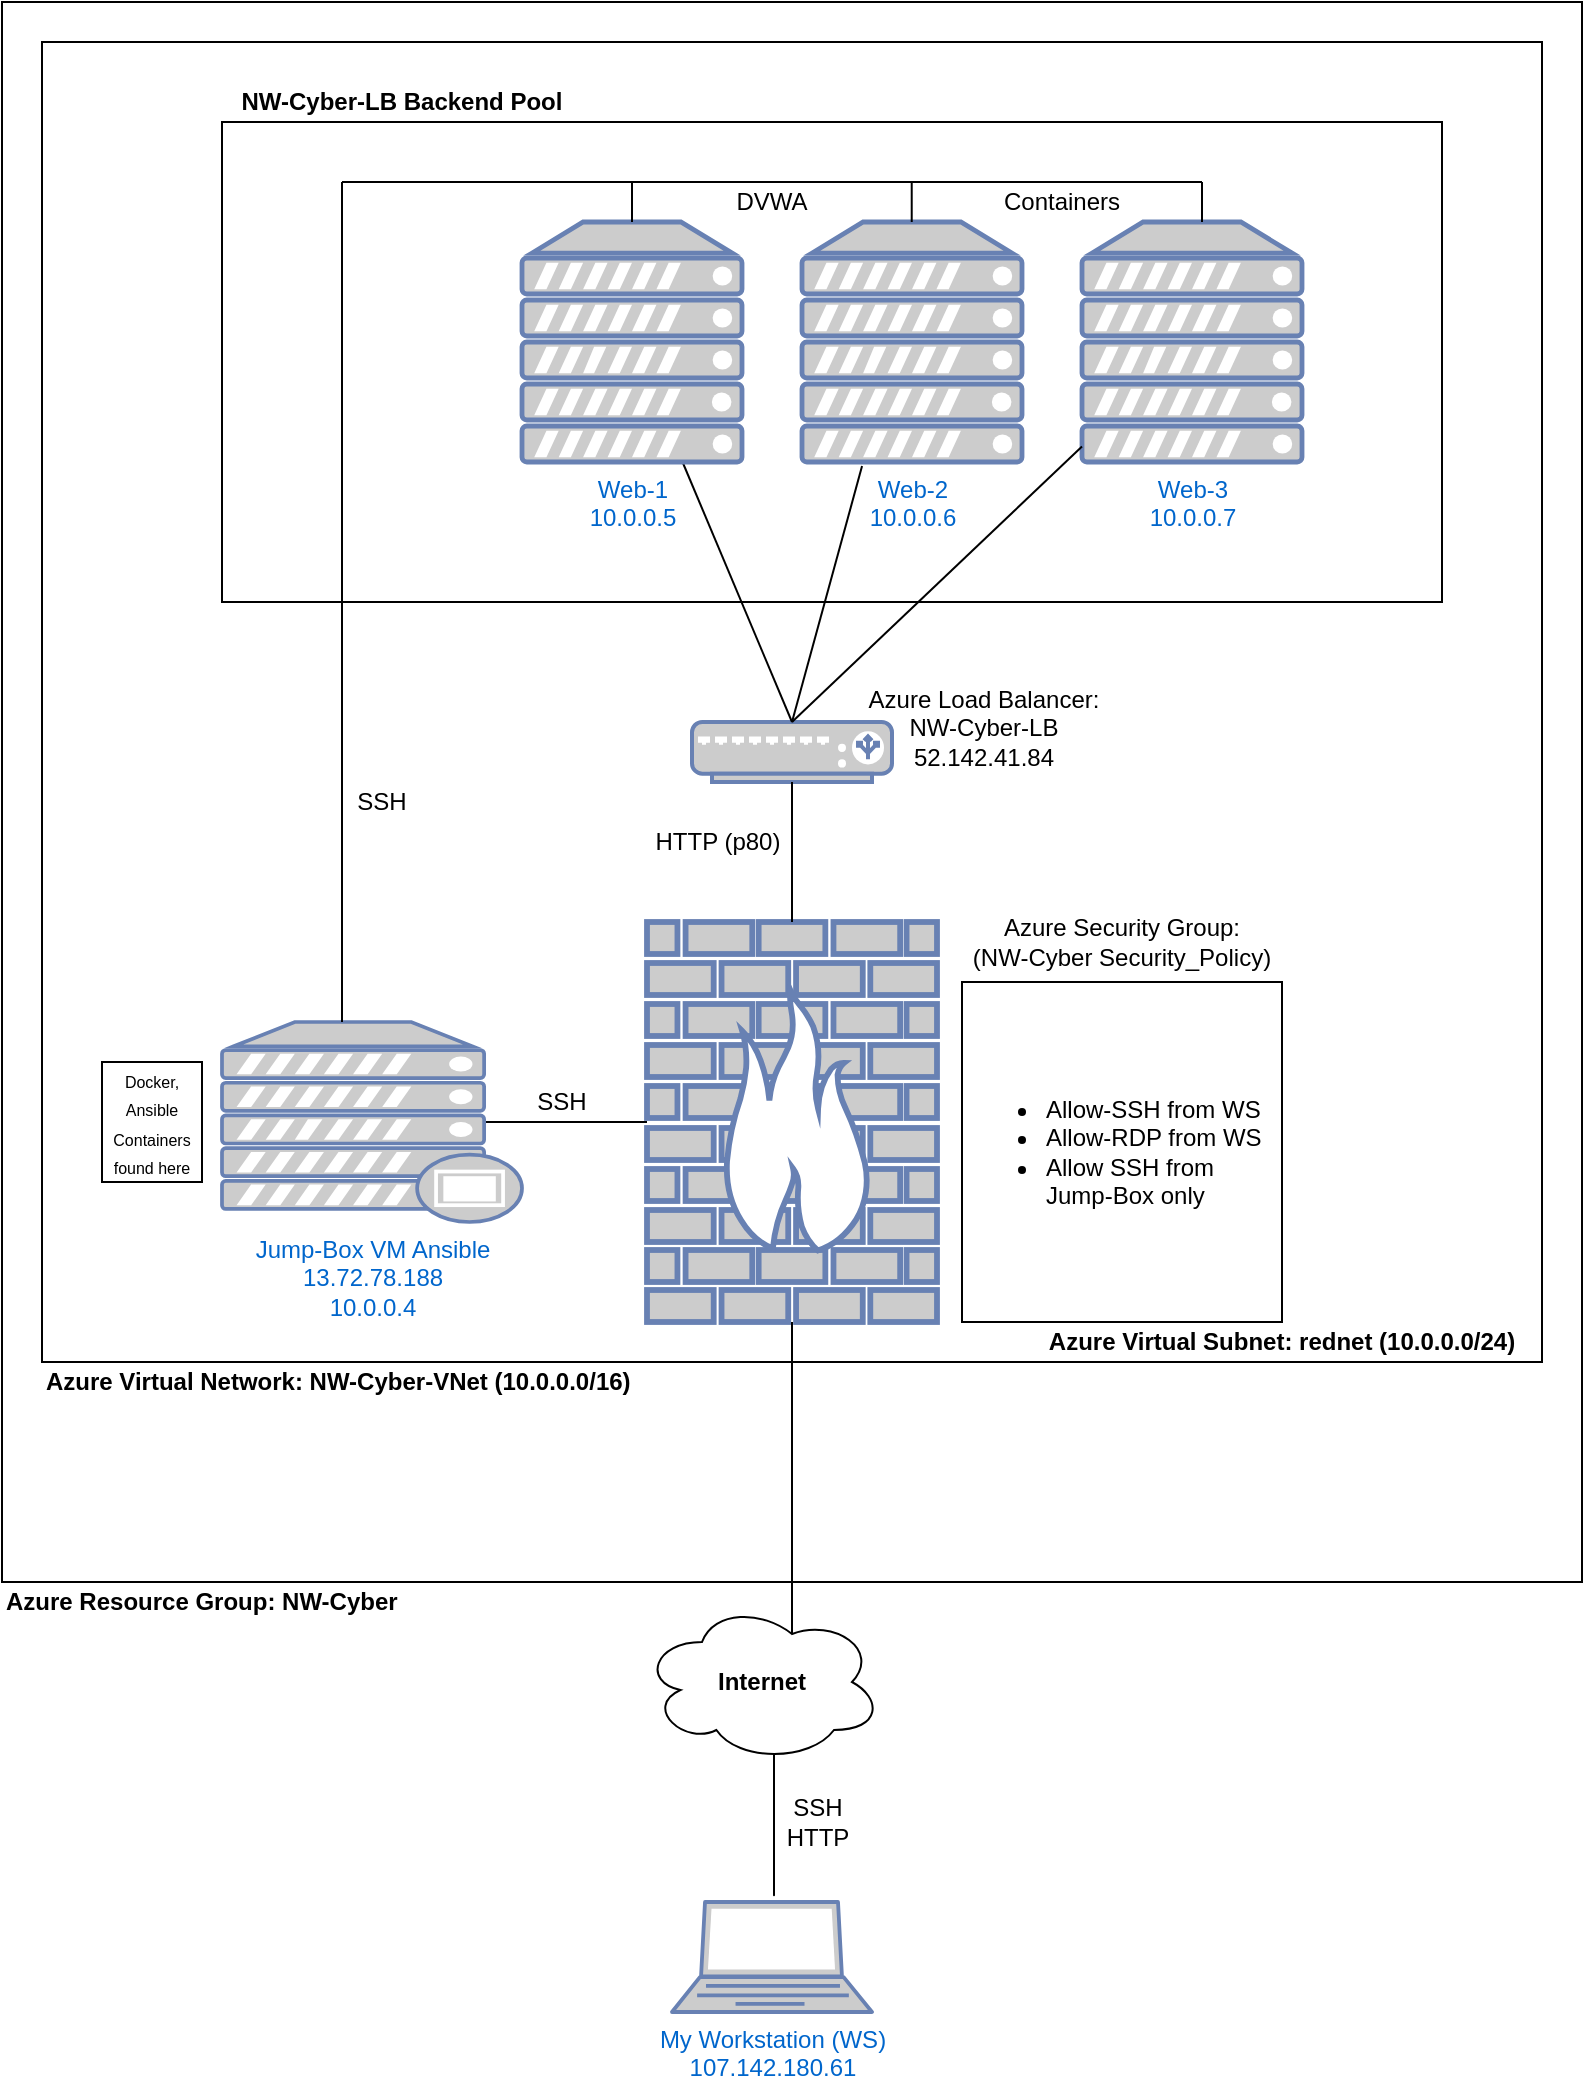 <mxfile version="13.10.4" type="device"><diagram id="-13Kz8OTnXQrt3yDvkiL" name="Page-1"><mxGraphModel dx="1156" dy="1112" grid="1" gridSize="10" guides="1" tooltips="1" connect="1" arrows="1" fold="1" page="1" pageScale="1" pageWidth="850" pageHeight="1100" math="0" shadow="0"><root><mxCell id="0"/><mxCell id="1" parent="0"/><mxCell id="RaSB0XSGyE3YiWP8-a5B-1" value="&lt;b&gt;Internet&lt;/b&gt;" style="ellipse;shape=cloud;whiteSpace=wrap;html=1;" parent="1" vertex="1"><mxGeometry x="360" y="840" width="120" height="80" as="geometry"/></mxCell><mxCell id="RaSB0XSGyE3YiWP8-a5B-2" value="" style="endArrow=none;html=1;exitX=0.55;exitY=0.95;exitDx=0;exitDy=0;exitPerimeter=0;" parent="1" source="RaSB0XSGyE3YiWP8-a5B-1" edge="1"><mxGeometry width="50" height="50" relative="1" as="geometry"><mxPoint x="720" y="600" as="sourcePoint"/><mxPoint x="426" y="970" as="targetPoint"/><Array as="points"><mxPoint x="426" y="970"/><mxPoint x="426" y="990"/></Array></mxGeometry></mxCell><mxCell id="RaSB0XSGyE3YiWP8-a5B-3" value="My Workstation (WS)&lt;br&gt;107.142.180.61" style="fontColor=#0066CC;verticalAlign=top;verticalLabelPosition=bottom;labelPosition=center;align=center;html=1;outlineConnect=0;fillColor=#CCCCCC;strokeColor=#6881B3;gradientColor=none;gradientDirection=north;strokeWidth=2;shape=mxgraph.networks.laptop;" parent="1" vertex="1"><mxGeometry x="375" y="990" width="100" height="55" as="geometry"/></mxCell><mxCell id="RaSB0XSGyE3YiWP8-a5B-7" value="SSH&lt;br&gt;HTTP" style="text;html=1;strokeColor=none;fillColor=none;align=center;verticalAlign=middle;whiteSpace=wrap;rounded=0;" parent="1" vertex="1"><mxGeometry x="428" y="940" width="40" height="20" as="geometry"/></mxCell><mxCell id="RaSB0XSGyE3YiWP8-a5B-8" value="" style="whiteSpace=wrap;html=1;aspect=fixed;" parent="1" vertex="1"><mxGeometry x="40" y="40" width="790" height="790" as="geometry"/></mxCell><mxCell id="RaSB0XSGyE3YiWP8-a5B-10" value="" style="rounded=0;whiteSpace=wrap;html=1;" parent="1" vertex="1"><mxGeometry x="60" y="60" width="750" height="660" as="geometry"/></mxCell><mxCell id="RaSB0XSGyE3YiWP8-a5B-13" value="" style="endArrow=none;html=1;exitX=0.625;exitY=0.2;exitDx=0;exitDy=0;exitPerimeter=0;entryX=0.5;entryY=1;entryDx=0;entryDy=0;" parent="1" source="RaSB0XSGyE3YiWP8-a5B-1" target="RaSB0XSGyE3YiWP8-a5B-8" edge="1"><mxGeometry width="50" height="50" relative="1" as="geometry"><mxPoint x="720" y="590" as="sourcePoint"/><mxPoint x="770" y="540" as="targetPoint"/></mxGeometry></mxCell><mxCell id="RaSB0XSGyE3YiWP8-a5B-15" value="Azure Resource Group: NW-Cyber" style="text;html=1;strokeColor=none;fillColor=none;align=left;verticalAlign=middle;whiteSpace=wrap;rounded=0;fontStyle=1" parent="1" vertex="1"><mxGeometry x="40" y="830" width="210" height="20" as="geometry"/></mxCell><mxCell id="RaSB0XSGyE3YiWP8-a5B-16" value="Azure Virtual Network: NW-Cyber-VNet (10.0.0.0/16)" style="text;html=1;strokeColor=none;fillColor=none;align=left;verticalAlign=middle;whiteSpace=wrap;rounded=0;fontStyle=1" parent="1" vertex="1"><mxGeometry x="60" y="720" width="310" height="20" as="geometry"/></mxCell><mxCell id="RaSB0XSGyE3YiWP8-a5B-17" value="" style="fontColor=#0066CC;verticalAlign=top;verticalLabelPosition=bottom;labelPosition=center;align=center;html=1;outlineConnect=0;fillColor=#CCCCCC;strokeColor=#6881B3;gradientColor=none;gradientDirection=north;strokeWidth=2;shape=mxgraph.networks.firewall;" parent="1" vertex="1"><mxGeometry x="362.5" y="500" width="145" height="200" as="geometry"/></mxCell><mxCell id="RaSB0XSGyE3YiWP8-a5B-19" value="" style="endArrow=none;html=1;exitX=0.88;exitY=0.5;exitDx=0;exitDy=0;exitPerimeter=0;" parent="1" source="RaSB0XSGyE3YiWP8-a5B-21" target="RaSB0XSGyE3YiWP8-a5B-17" edge="1"><mxGeometry width="50" height="50" relative="1" as="geometry"><mxPoint x="290" y="660" as="sourcePoint"/><mxPoint x="230" y="610" as="targetPoint"/></mxGeometry></mxCell><mxCell id="RaSB0XSGyE3YiWP8-a5B-21" value="Jump-Box VM Ansible&lt;br&gt;13.72.78.188&lt;br&gt;10.0.0.4&lt;br&gt;&lt;div class=&quot;fxs-copyfield-wrapper&quot; style=&quot;color: rgb(0 , 0 , 0) ; font-weight: inherit ; font-size: 13px ; position: absolute ; top: 0px ; right: 0px ; width: 24px ; height: 18px ; outline: none&quot;&gt;&lt;div class=&quot;fxs-copyfield fxc-base msportalfx-form-formelement&quot; style=&quot;font-weight: inherit ; position: absolute ; width: 24px ; top: 0px ; right: 0px ; opacity: 0 ; outline: none&quot;&gt;&lt;div class=&quot;azc-formElementSubLabelContainer&quot; style=&quot;font-weight: inherit ; outline: none&quot;&gt;&lt;div class=&quot;azc-formElementContainer&quot; style=&quot;font-weight: inherit ; outline: none&quot;&gt;&lt;div class=&quot;fxc-copyablelabel fxc-copyablelabel-disabled&quot; style=&quot;font-weight: inherit ; overflow: hidden ; padding: 0px ; background-color: transparent ; margin: -3px 0px -3px -0.5px ; outline: none&quot;&gt;&lt;div class=&quot;fxc-copyablelabel-copybutton fxc-copyablelabel-alignbutton fxc-base azc-control azc-button fxt-button fxs-inner-solid-border azc-button-default fxs-portal-button-primary&quot; tabindex=&quot;0&quot; style=&quot;align-items: center ; justify-content: center ; border-width: 0px ; border-style: solid ; box-sizing: border-box ; overflow: hidden ; min-width: 0px ; padding: 2px 1px 0px ; height: 24px ; cursor: pointer ; text-align: center ; line-height: 1.385 ; background: none rgb(255 , 255 , 255) ; color: rgb(255 , 255 , 255) ; outline-width: 1px ; border-radius: 2px ; text-overflow: ellipsis ; position: relative ; float: right ; display: table ; margin: 0px ; border-color: rgb(0 , 120 , 212) ; font-family: &amp;#34;az_ea_font&amp;#34; , &amp;#34;segoe ui&amp;#34; , &amp;#34;az_font&amp;#34; , , , &amp;#34;blinkmacsystemfont&amp;#34; , &amp;#34;roboto&amp;#34; , &amp;#34;oxygen&amp;#34; , &amp;#34;ubuntu&amp;#34; , &amp;#34;cantarell&amp;#34; , &amp;#34;open sans&amp;#34; , &amp;#34;helvetica neue&amp;#34; , sans-serif ; outline-style: none&quot;&gt;&lt;div class=&quot;fxc-copyablelabel-clicked fxc-copyablelabel-anchor&quot; style=&quot;font-weight: inherit ; position: absolute ; height: 0px ; width: 12px ; top: 4.797px ; left: 6px ; outline: none&quot;&gt;&lt;/div&gt;&lt;div class=&quot;fxc-copyablelabel-hover fxc-copyablelabel-anchor fxc-base fxc-dockedballoon azc-control azc-control-disabled azc-dockedballoon azc-dockedballoon-validation azc-bg-default&quot; style=&quot;font-weight: inherit ; display: inline-block ; vertical-align: top ; box-sizing: border-box ; border-color: rgba(127 , 127 , 127 , 0.7) ; position: absolute ; height: 0px ; width: 12px ; top: 4.797px ; left: 6px ; outline: none&quot;&gt;&lt;div class=&quot;azc-dockedballoon-anchor&quot; tabindex=&quot;0&quot; style=&quot;font-size: 12px ; font-weight: bold ; cursor: pointer ; line-height: 16px ; visibility: hidden ; outline: none&quot;&gt;&lt;span class=&quot;azc-nonFabric-svg&quot; style=&quot;font-weight: inherit ; outline: none&quot;&gt;&lt;/span&gt;&lt;/div&gt;&lt;/div&gt;&lt;div class=&quot;fxc-copyablelabel-copyimage&quot; style=&quot;font-weight: inherit ; vertical-align: middle ; padding: 3px ; width: 22px ; height: 22px ; box-sizing: border-box ; display: inline-block ; outline: none&quot;&gt;&lt;/div&gt;&lt;/div&gt;&lt;br class=&quot;Apple-interchange-newline&quot;&gt;&lt;/div&gt;&lt;/div&gt;&lt;/div&gt;&lt;/div&gt;&lt;/div&gt;" style="fontColor=#0066CC;verticalAlign=top;verticalLabelPosition=bottom;labelPosition=center;align=center;html=1;outlineConnect=0;fillColor=#CCCCCC;strokeColor=#6881B3;gradientColor=none;gradientDirection=north;strokeWidth=2;shape=mxgraph.networks.proxy_server;" parent="1" vertex="1"><mxGeometry x="150" y="550" width="150" height="100" as="geometry"/></mxCell><mxCell id="RaSB0XSGyE3YiWP8-a5B-22" value="" style="endArrow=none;html=1;exitX=0.5;exitY=1;exitDx=0;exitDy=0;exitPerimeter=0;entryX=0.5;entryY=1;entryDx=0;entryDy=0;" parent="1" source="RaSB0XSGyE3YiWP8-a5B-17" target="RaSB0XSGyE3YiWP8-a5B-8" edge="1"><mxGeometry width="50" height="50" relative="1" as="geometry"><mxPoint x="720" y="560" as="sourcePoint"/><mxPoint x="770" y="510" as="targetPoint"/></mxGeometry></mxCell><mxCell id="RaSB0XSGyE3YiWP8-a5B-23" value="Azure Security Group: &lt;br&gt;(NW-Cyber Security_Policy)" style="text;html=1;strokeColor=none;fillColor=none;align=center;verticalAlign=middle;whiteSpace=wrap;rounded=0;" parent="1" vertex="1"><mxGeometry x="520" y="500" width="160" height="20" as="geometry"/></mxCell><mxCell id="RaSB0XSGyE3YiWP8-a5B-24" value="SSH" style="text;html=1;strokeColor=none;fillColor=none;align=center;verticalAlign=middle;whiteSpace=wrap;rounded=0;" parent="1" vertex="1"><mxGeometry x="300" y="580" width="40" height="20" as="geometry"/></mxCell><mxCell id="RaSB0XSGyE3YiWP8-a5B-25" value="Azure Virtual Subnet: rednet (10.0.0.0/24)" style="text;html=1;strokeColor=none;fillColor=none;align=center;verticalAlign=middle;whiteSpace=wrap;rounded=0;fontStyle=1" parent="1" vertex="1"><mxGeometry x="550" y="700" width="260" height="20" as="geometry"/></mxCell><mxCell id="RaSB0XSGyE3YiWP8-a5B-29" value="" style="rounded=0;whiteSpace=wrap;html=1;" parent="1" vertex="1"><mxGeometry x="150" y="100" width="610" height="240" as="geometry"/></mxCell><mxCell id="RaSB0XSGyE3YiWP8-a5B-31" value="" style="fontColor=#0066CC;verticalAlign=top;verticalLabelPosition=bottom;labelPosition=center;align=center;html=1;outlineConnect=0;fillColor=#CCCCCC;strokeColor=#6881B3;gradientColor=none;gradientDirection=north;strokeWidth=2;shape=mxgraph.networks.load_balancer;" parent="1" vertex="1"><mxGeometry x="385" y="400" width="100" height="30" as="geometry"/></mxCell><mxCell id="RaSB0XSGyE3YiWP8-a5B-32" value="Azure Load Balancer: NW-Cyber-LB&lt;br&gt;52.142.41.84" style="text;html=1;strokeColor=none;fillColor=none;align=center;verticalAlign=middle;whiteSpace=wrap;rounded=0;" parent="1" vertex="1"><mxGeometry x="466.25" y="390" width="130" height="25" as="geometry"/></mxCell><mxCell id="RaSB0XSGyE3YiWP8-a5B-33" value="" style="endArrow=none;html=1;entryX=0.5;entryY=1;entryDx=0;entryDy=0;entryPerimeter=0;exitX=0.5;exitY=0;exitDx=0;exitDy=0;exitPerimeter=0;" parent="1" source="RaSB0XSGyE3YiWP8-a5B-17" target="RaSB0XSGyE3YiWP8-a5B-31" edge="1"><mxGeometry width="50" height="50" relative="1" as="geometry"><mxPoint x="280" y="455" as="sourcePoint"/><mxPoint x="330" y="405" as="targetPoint"/></mxGeometry></mxCell><mxCell id="RaSB0XSGyE3YiWP8-a5B-34" value="" style="endArrow=none;html=1;exitX=0.5;exitY=0;exitDx=0;exitDy=0;exitPerimeter=0;" parent="1" source="RaSB0XSGyE3YiWP8-a5B-31" target="RaSB0XSGyE3YiWP8-a5B-36" edge="1"><mxGeometry width="50" height="50" relative="1" as="geometry"><mxPoint x="310" y="620" as="sourcePoint"/><mxPoint x="360" y="570" as="targetPoint"/></mxGeometry></mxCell><mxCell id="RaSB0XSGyE3YiWP8-a5B-36" value="Web-1&lt;br&gt;10.0.0.5" style="fontColor=#0066CC;verticalAlign=top;verticalLabelPosition=bottom;labelPosition=center;align=center;html=1;outlineConnect=0;fillColor=#CCCCCC;strokeColor=#6881B3;gradientColor=none;gradientDirection=north;strokeWidth=2;shape=mxgraph.networks.server;" parent="1" vertex="1"><mxGeometry x="300" y="150" width="110" height="120" as="geometry"/></mxCell><mxCell id="RaSB0XSGyE3YiWP8-a5B-37" value="Web-3&lt;br&gt;10.0.0.7" style="fontColor=#0066CC;verticalAlign=top;verticalLabelPosition=bottom;labelPosition=center;align=center;html=1;outlineConnect=0;fillColor=#CCCCCC;strokeColor=#6881B3;gradientColor=none;gradientDirection=north;strokeWidth=2;shape=mxgraph.networks.server;" parent="1" vertex="1"><mxGeometry x="580" y="150" width="110" height="120" as="geometry"/></mxCell><mxCell id="RaSB0XSGyE3YiWP8-a5B-38" value="Web-2&lt;br&gt;10.0.0.6" style="fontColor=#0066CC;verticalAlign=top;verticalLabelPosition=bottom;labelPosition=center;align=center;html=1;outlineConnect=0;fillColor=#CCCCCC;strokeColor=#6881B3;gradientColor=none;gradientDirection=north;strokeWidth=2;shape=mxgraph.networks.server;" parent="1" vertex="1"><mxGeometry x="440" y="150" width="110" height="120" as="geometry"/></mxCell><mxCell id="RaSB0XSGyE3YiWP8-a5B-39" value="" style="endArrow=none;html=1;exitX=0.5;exitY=0;exitDx=0;exitDy=0;exitPerimeter=0;entryX=0.273;entryY=1.017;entryDx=0;entryDy=0;entryPerimeter=0;" parent="1" source="RaSB0XSGyE3YiWP8-a5B-31" target="RaSB0XSGyE3YiWP8-a5B-38" edge="1"><mxGeometry width="50" height="50" relative="1" as="geometry"><mxPoint x="445" y="410" as="sourcePoint"/><mxPoint x="390.263" y="280" as="targetPoint"/></mxGeometry></mxCell><mxCell id="RaSB0XSGyE3YiWP8-a5B-40" value="" style="endArrow=none;html=1;exitX=0.5;exitY=0;exitDx=0;exitDy=0;exitPerimeter=0;" parent="1" source="RaSB0XSGyE3YiWP8-a5B-31" target="RaSB0XSGyE3YiWP8-a5B-37" edge="1"><mxGeometry width="50" height="50" relative="1" as="geometry"><mxPoint x="440" y="400" as="sourcePoint"/><mxPoint x="400.263" y="290" as="targetPoint"/></mxGeometry></mxCell><mxCell id="RaSB0XSGyE3YiWP8-a5B-41" value="" style="endArrow=none;html=1;" parent="1" edge="1"><mxGeometry width="50" height="50" relative="1" as="geometry"><mxPoint x="210" y="550" as="sourcePoint"/><mxPoint x="210" y="130" as="targetPoint"/></mxGeometry></mxCell><mxCell id="RaSB0XSGyE3YiWP8-a5B-42" value="" style="endArrow=none;html=1;" parent="1" edge="1"><mxGeometry width="50" height="50" relative="1" as="geometry"><mxPoint x="640" y="130" as="sourcePoint"/><mxPoint x="210" y="130" as="targetPoint"/></mxGeometry></mxCell><mxCell id="RaSB0XSGyE3YiWP8-a5B-43" value="" style="endArrow=none;html=1;entryX=0.5;entryY=0;entryDx=0;entryDy=0;entryPerimeter=0;" parent="1" target="RaSB0XSGyE3YiWP8-a5B-36" edge="1"><mxGeometry width="50" height="50" relative="1" as="geometry"><mxPoint x="355" y="130" as="sourcePoint"/><mxPoint x="370" y="470" as="targetPoint"/></mxGeometry></mxCell><mxCell id="RaSB0XSGyE3YiWP8-a5B-44" value="" style="endArrow=none;html=1;entryX=0.5;entryY=0;entryDx=0;entryDy=0;entryPerimeter=0;" parent="1" edge="1"><mxGeometry width="50" height="50" relative="1" as="geometry"><mxPoint x="494.86" y="130" as="sourcePoint"/><mxPoint x="494.86" y="150" as="targetPoint"/></mxGeometry></mxCell><mxCell id="RaSB0XSGyE3YiWP8-a5B-45" value="" style="endArrow=none;html=1;entryX=0.5;entryY=0;entryDx=0;entryDy=0;entryPerimeter=0;" parent="1" edge="1"><mxGeometry width="50" height="50" relative="1" as="geometry"><mxPoint x="640.0" y="130" as="sourcePoint"/><mxPoint x="640.0" y="150" as="targetPoint"/></mxGeometry></mxCell><mxCell id="RaSB0XSGyE3YiWP8-a5B-49" value="NW-Cyber-LB Backend Pool" style="text;html=1;strokeColor=none;fillColor=none;align=center;verticalAlign=middle;whiteSpace=wrap;rounded=0;fontStyle=1" parent="1" vertex="1"><mxGeometry x="150" y="80" width="180" height="20" as="geometry"/></mxCell><mxCell id="RaSB0XSGyE3YiWP8-a5B-50" value="SSH" style="text;html=1;strokeColor=none;fillColor=none;align=center;verticalAlign=middle;whiteSpace=wrap;rounded=0;" parent="1" vertex="1"><mxGeometry x="210" y="430" width="40" height="20" as="geometry"/></mxCell><mxCell id="RaSB0XSGyE3YiWP8-a5B-51" value="DVWA" style="text;html=1;strokeColor=none;fillColor=none;align=center;verticalAlign=middle;whiteSpace=wrap;rounded=0;" parent="1" vertex="1"><mxGeometry x="405" y="130" width="40" height="20" as="geometry"/></mxCell><mxCell id="RaSB0XSGyE3YiWP8-a5B-53" value="Containers" style="text;html=1;strokeColor=none;fillColor=none;align=center;verticalAlign=middle;whiteSpace=wrap;rounded=0;" parent="1" vertex="1"><mxGeometry x="550" y="130" width="40" height="20" as="geometry"/></mxCell><mxCell id="RaSB0XSGyE3YiWP8-a5B-54" value="HTTP (p80)" style="text;html=1;strokeColor=none;fillColor=none;align=center;verticalAlign=middle;whiteSpace=wrap;rounded=0;" parent="1" vertex="1"><mxGeometry x="362.5" y="450" width="70" height="20" as="geometry"/></mxCell><mxCell id="RaSB0XSGyE3YiWP8-a5B-55" value="&lt;ul&gt;&lt;li&gt;Allow-SSH from WS&lt;/li&gt;&lt;li&gt;Allow-RDP from WS&lt;/li&gt;&lt;li&gt;Allow SSH from Jump-Box only&lt;/li&gt;&lt;/ul&gt;" style="rounded=0;whiteSpace=wrap;html=1;align=left;" parent="1" vertex="1"><mxGeometry x="520" y="530" width="160" height="170" as="geometry"/></mxCell><mxCell id="RaSB0XSGyE3YiWP8-a5B-56" value="&lt;font style=&quot;font-size: 8px&quot;&gt;Docker, Ansible Containers found here&lt;/font&gt;" style="text;html=1;fillColor=none;align=center;verticalAlign=middle;whiteSpace=wrap;rounded=0;strokeColor=#000000;" parent="1" vertex="1"><mxGeometry x="90" y="570" width="50" height="60" as="geometry"/></mxCell></root></mxGraphModel></diagram></mxfile>